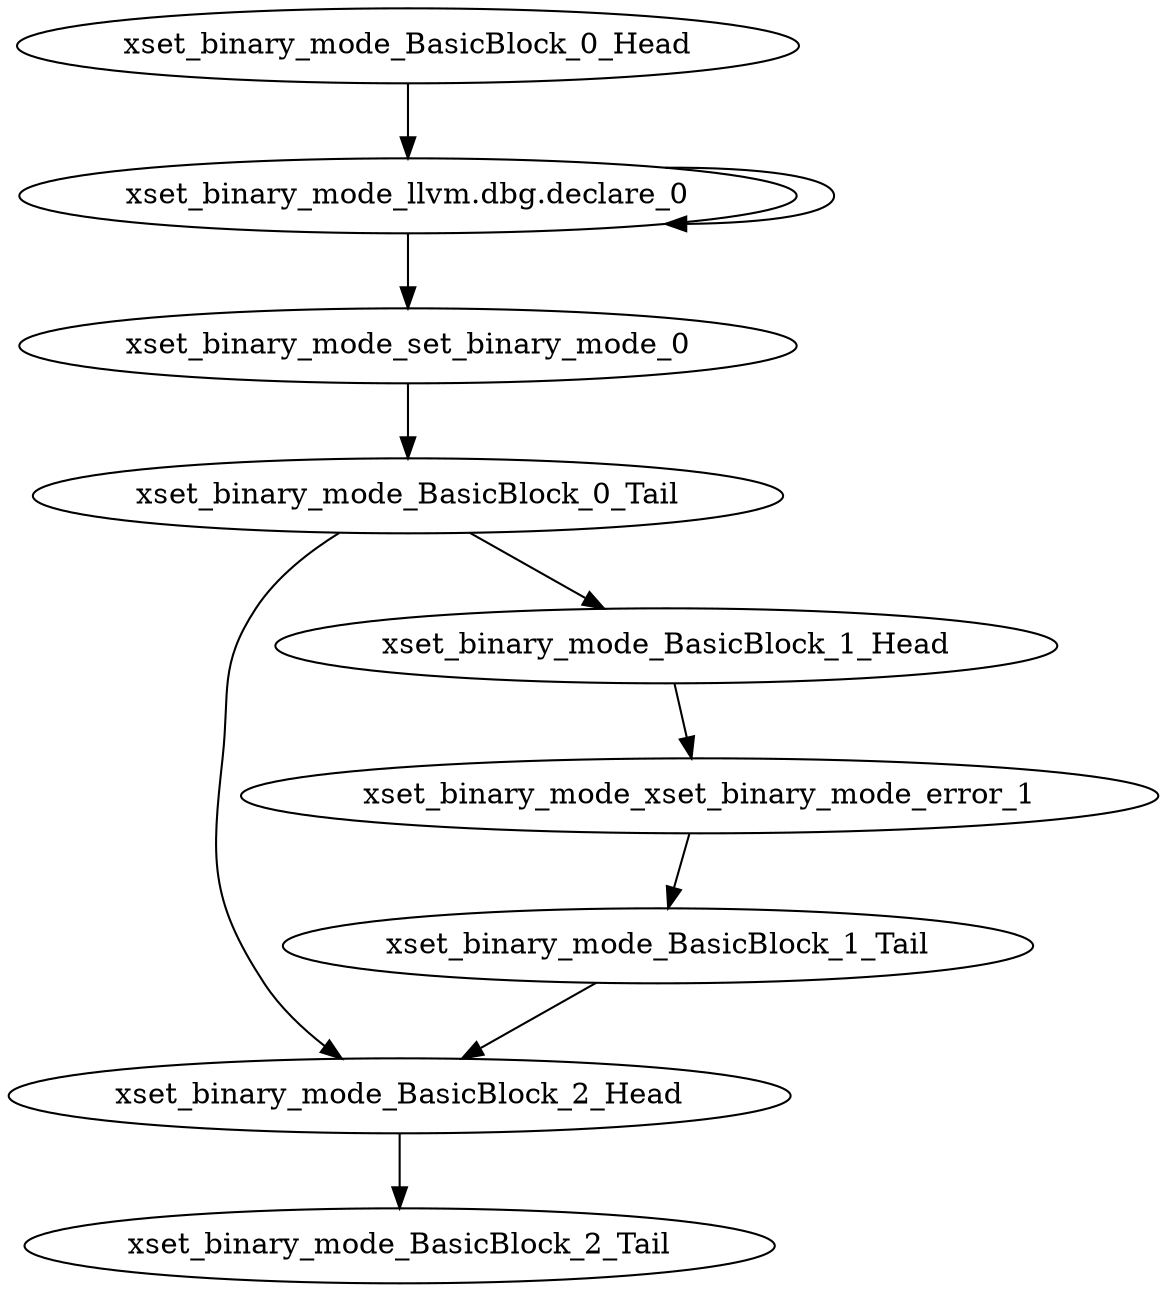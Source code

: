 digraph G {
    "xset_binary_mode_xset_binary_mode_error_1" -> "xset_binary_mode_BasicBlock_1_Tail"
    "xset_binary_mode_BasicBlock_1_Tail" -> "xset_binary_mode_BasicBlock_2_Head"
    "xset_binary_mode_set_binary_mode_0" -> "xset_binary_mode_BasicBlock_0_Tail"
    "xset_binary_mode_BasicBlock_1_Head" -> "xset_binary_mode_xset_binary_mode_error_1"
    "xset_binary_mode_BasicBlock_0_Tail" -> "xset_binary_mode_BasicBlock_1_Head"
    "xset_binary_mode_BasicBlock_0_Tail" -> "xset_binary_mode_BasicBlock_2_Head"
    "xset_binary_mode_BasicBlock_2_Head" -> "xset_binary_mode_BasicBlock_2_Tail"
    "xset_binary_mode_llvm.dbg.declare_0" -> "xset_binary_mode_set_binary_mode_0"
    "xset_binary_mode_llvm.dbg.declare_0" -> "xset_binary_mode_llvm.dbg.declare_0"
    "xset_binary_mode_BasicBlock_0_Head" -> "xset_binary_mode_llvm.dbg.declare_0"
}

